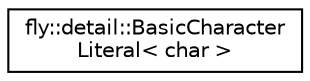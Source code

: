 digraph "Graphical Class Hierarchy"
{
 // LATEX_PDF_SIZE
  edge [fontname="Helvetica",fontsize="10",labelfontname="Helvetica",labelfontsize="10"];
  node [fontname="Helvetica",fontsize="10",shape=record];
  rankdir="LR";
  Node0 [label="fly::detail::BasicCharacter\lLiteral\< char \>",height=0.2,width=0.4,color="black", fillcolor="white", style="filled",URL="$structfly_1_1detail_1_1_basic_character_literal_3_01char_01_4.html",tooltip=" "];
}
